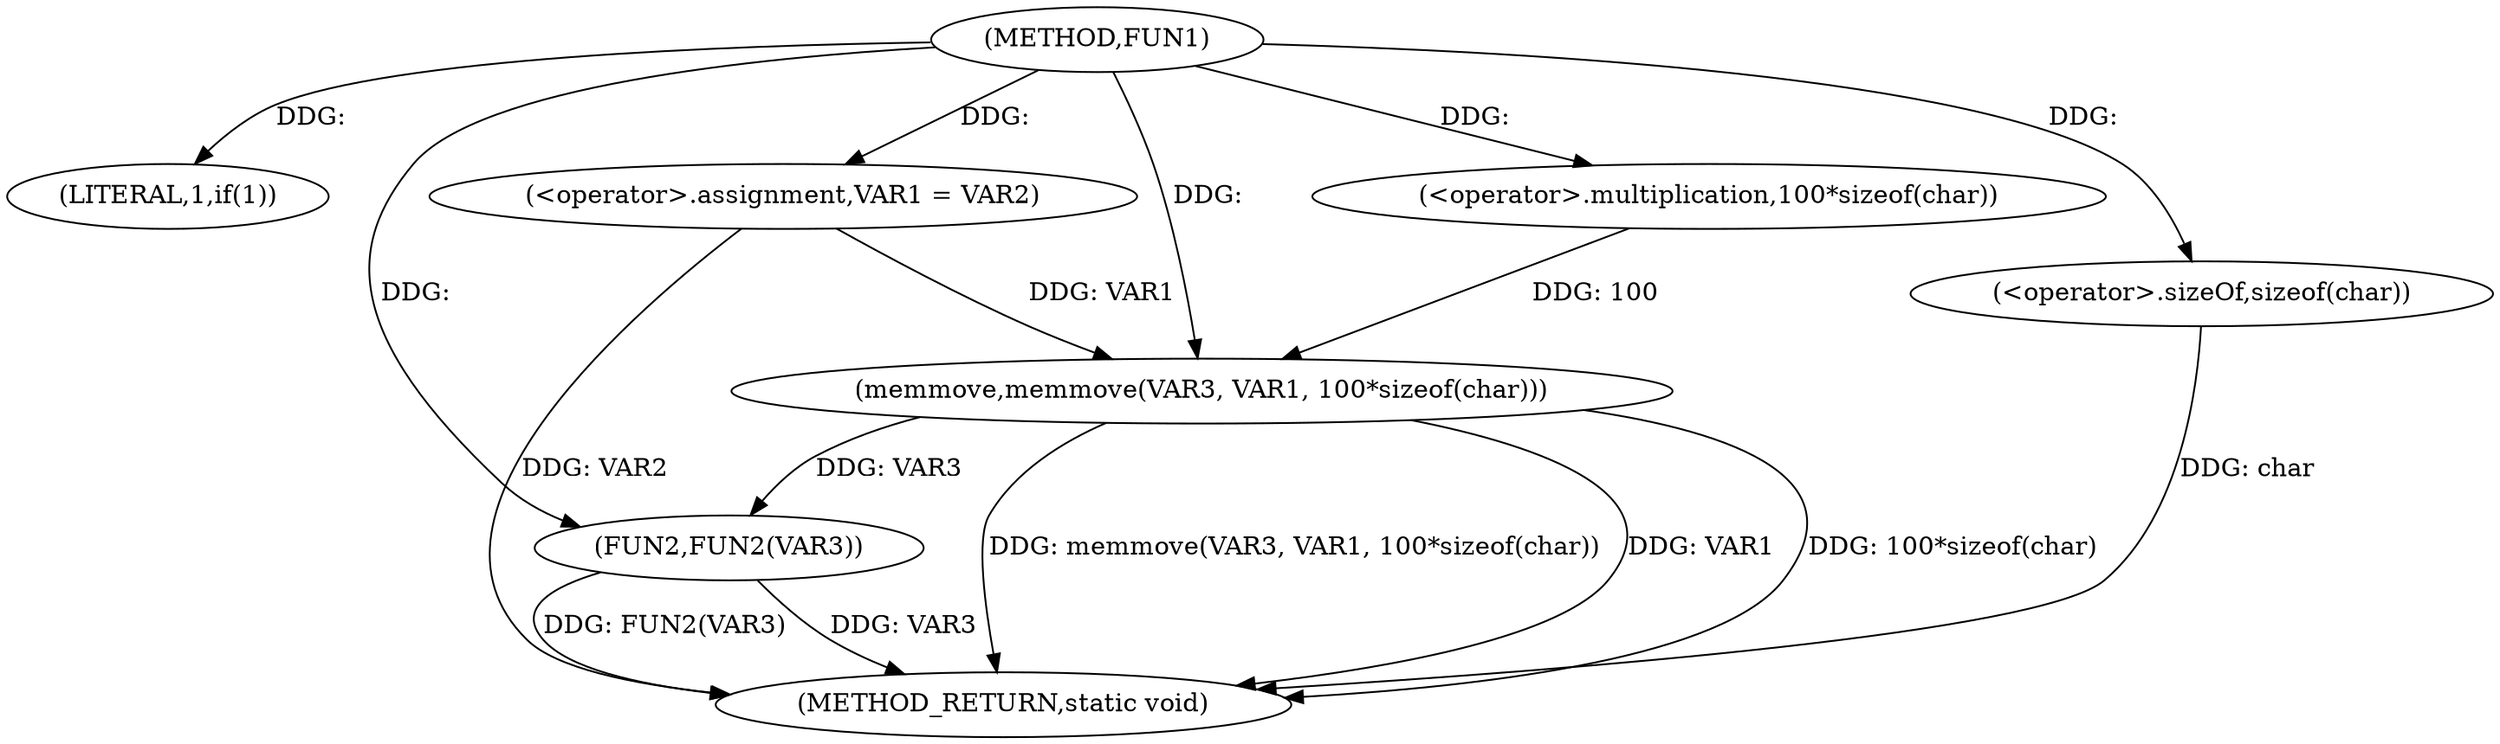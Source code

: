 digraph FUN1 {  
"1000100" [label = "(METHOD,FUN1)" ]
"1000121" [label = "(METHOD_RETURN,static void)" ]
"1000105" [label = "(LITERAL,1,if(1))" ]
"1000107" [label = "(<operator>.assignment,VAR1 = VAR2)" ]
"1000112" [label = "(memmove,memmove(VAR3, VAR1, 100*sizeof(char)))" ]
"1000115" [label = "(<operator>.multiplication,100*sizeof(char))" ]
"1000117" [label = "(<operator>.sizeOf,sizeof(char))" ]
"1000119" [label = "(FUN2,FUN2(VAR3))" ]
  "1000112" -> "1000121"  [ label = "DDG: VAR1"] 
  "1000112" -> "1000121"  [ label = "DDG: 100*sizeof(char)"] 
  "1000117" -> "1000121"  [ label = "DDG: char"] 
  "1000112" -> "1000121"  [ label = "DDG: memmove(VAR3, VAR1, 100*sizeof(char))"] 
  "1000119" -> "1000121"  [ label = "DDG: VAR3"] 
  "1000119" -> "1000121"  [ label = "DDG: FUN2(VAR3)"] 
  "1000107" -> "1000121"  [ label = "DDG: VAR2"] 
  "1000100" -> "1000105"  [ label = "DDG: "] 
  "1000100" -> "1000107"  [ label = "DDG: "] 
  "1000100" -> "1000112"  [ label = "DDG: "] 
  "1000107" -> "1000112"  [ label = "DDG: VAR1"] 
  "1000115" -> "1000112"  [ label = "DDG: 100"] 
  "1000100" -> "1000115"  [ label = "DDG: "] 
  "1000100" -> "1000117"  [ label = "DDG: "] 
  "1000112" -> "1000119"  [ label = "DDG: VAR3"] 
  "1000100" -> "1000119"  [ label = "DDG: "] 
}
